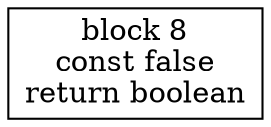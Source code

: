 digraph "String.equals(String)=boolean" {
size = "11,7.5";
codeblock_8 [ shape = box, label = "block 8\nconst false\nreturn boolean"];
}